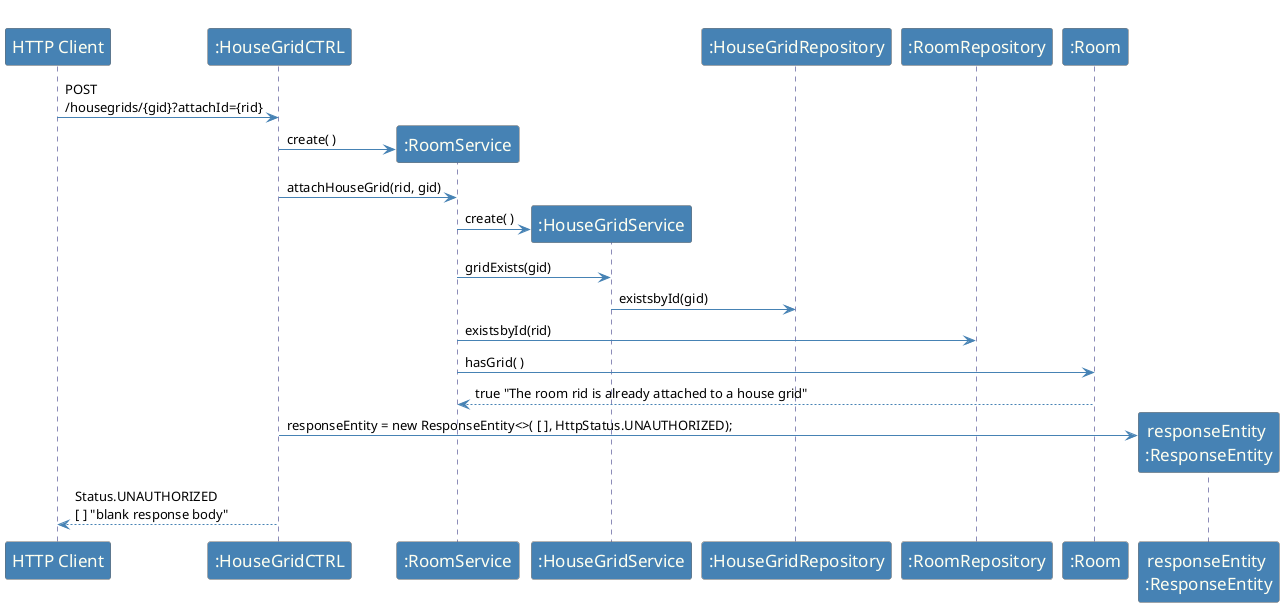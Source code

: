 @startuml

skinparam sequence {
	ArrowColor SteelBlue
	ActorBorderColor Dimgray
	LifeLineBorderColor MidnightBlue
	LifeLineBackgroundColor #A9DCDF

	ParticipantBorderColor Dimgray
	ParticipantBackgroundColor SteelBlue
	ParticipantFontName Calibri Bold
	ParticipantFontSize 17
	ParticipantFontColor Ivory

	ActorBackgroundColor SteelBlue
	ActorFontColor MidnightBlue
	ActorFontSize 17
	ActorFontName Aapex
}

skinparam note {
BorderColor SteelBlue
}

"HTTP Client" -> ":HouseGridCTRL": POST \n/housegrids/{gid}?attachId={rid}

create ":RoomService"
":HouseGridCTRL" -> ":RoomService" : create( )
":HouseGridCTRL" -> ":RoomService" : attachHouseGrid(rid, gid)

create ":HouseGridService"
":RoomService" -> ":HouseGridService" : create( )
":RoomService" -> ":HouseGridService" : gridExists(gid)
":HouseGridService" -> ":HouseGridRepository" : existsbyId(gid)

":RoomService" -> ":RoomRepository" : existsbyId(rid)

":RoomService" -> ":Room" : hasGrid( )

":RoomService" <-- ":Room" : true "The room rid is already attached to a house grid"

create "responseEntity \n:ResponseEntity"
":HouseGridCTRL" ->  "responseEntity \n:ResponseEntity": responseEntity = new ResponseEntity<>( [ ], HttpStatus.UNAUTHORIZED);

":HouseGridCTRL" --> "HTTP Client" : Status.UNAUTHORIZED \n[ ] "blank response body"
@enduml